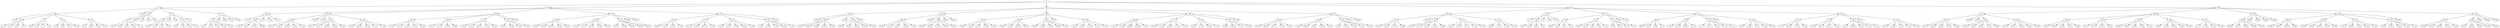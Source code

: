 strict digraph  {
	"'-140" -> "'-142";
	"'-140" -> "R-141";
	"'-140" -> "'-158";
	"'-140" -> "'-152";
	"'-140" -> "'-147";
	"'-346" -> "R-348";
	"'-346" -> "L-351";
	"'-346" -> "R-347";
	"'-346" -> "R-349";
	"'-346" -> "L-350";
	"'-79" -> "B-80";
	"'-79" -> "L-82";
	"'-79" -> "L-81";
	"'-79" -> "L-83";
	"'-85" -> "B-86";
	"'-85" -> "L-87";
	"'-85" -> "L-88";
	"'-85" -> "L-89";
	"'-85" -> "L-90";
	"'-2" -> "'-3";
	"'-2" -> "L-39";
	"'-2" -> "'-40";
	"'-2" -> "'-25";
	"'-2" -> "'-51";
	"'-182" -> "B-183";
	"'-182" -> "L-185";
	"'-182" -> "L-184";
	"'-182" -> "L-186";
	"'-423" -> "'-432";
	"'-423" -> "R-424";
	"'-423" -> "R-425";
	"'-423" -> "'-438";
	"'-423" -> "'-426";
	"'-74" -> "R-76";
	"'-74" -> "R-75";
	"'-74" -> "B-77";
	"'-74" -> "L-78";
	"'-283" -> "L-287";
	"'-283" -> "L-288";
	"'-283" -> "B-284";
	"'-283" -> "L-286";
	"'-283" -> "L-285";
	"'-432" -> "L-437";
	"'-432" -> "R-434";
	"'-432" -> "R-435";
	"'-432" -> "L-436";
	"'-432" -> "R-433";
	"'-142" -> "R-145";
	"'-142" -> "R-144";
	"'-142" -> "R-143";
	"'-142" -> "B-146";
	"'-297" -> "R-298";
	"'-297" -> "L-301";
	"'-297" -> "L-302";
	"'-297" -> "R-299";
	"'-297" -> "L-300";
	"'-352" -> "R-354";
	"'-352" -> "'-362";
	"'-352" -> "R-353";
	"'-352" -> "'-356";
	"'-352" -> "R-355";
	"'-259" -> "L-264";
	"'-259" -> "L-263";
	"'-259" -> "R-260";
	"'-259" -> "B-262";
	"'-259" -> "R-261";
	"'-165" -> "L-173";
	"'-165" -> "'-166";
	"'-165" -> "L-172";
	"'-165" -> "L-174";
	"'-165" -> "L-171";
	"'-3" -> "L-4";
	"'-3" -> "'-10";
	"'-3" -> "'-5";
	"'-3" -> "'-15";
	"'-3" -> "'-20";
	"'-217" -> "L-219";
	"'-217" -> "L-221";
	"'-217" -> "L-220";
	"'-217" -> "L-222";
	"'-217" -> "R-218";
	"'-164" -> "'-165";
	"'-164" -> "'-223";
	"'-164" -> "'-199";
	"'-164" -> "'-244";
	"'-164" -> "'-175";
	"'-238" -> "R-240";
	"'-238" -> "L-243";
	"'-238" -> "R-239";
	"'-238" -> "L-241";
	"'-238" -> "L-242";
	"'-400" -> "B-404";
	"'-400" -> "R-402";
	"'-400" -> "R-403";
	"'-400" -> "R-401";
	"'-94" -> "B-96";
	"'-94" -> "R-95";
	"'-94" -> "L-98";
	"'-94" -> "L-97";
	"'-465" -> "R-466";
	"'-465" -> "B-470";
	"'-465" -> "R-468";
	"'-465" -> "R-469";
	"'-465" -> "R-467";
	"'-336" -> "'-346";
	"'-336" -> "R-338";
	"'-336" -> "'-340";
	"'-336" -> "R-339";
	"'-336" -> "R-337";
	"'-166" -> "L-169";
	"'-166" -> "L-170";
	"'-166" -> "R-167";
	"'-166" -> "B-168";
	"'-10" -> "L-14";
	"'-10" -> "L-13";
	"'-10" -> "B-12";
	"'-10" -> "R-11";
	"'-63" -> "L-71";
	"'-63" -> "'-64";
	"'-63" -> "L-72";
	"'-63" -> "L-69";
	"'-63" -> "L-70";
	"'-454" -> "B-458";
	"'-454" -> "R-455";
	"'-454" -> "R-456";
	"'-454" -> "R-457";
	"'-454" -> "L-459";
	"'-253" -> "L-258";
	"'-253" -> "L-257";
	"'-253" -> "R-255";
	"'-253" -> "R-256";
	"'-253" -> "R-254";
	"'-73" -> "'-79";
	"'-73" -> "'-85";
	"'-73" -> "'-74";
	"'-73" -> "L-91";
	"'-73" -> "L-84";
	"'-438" -> "R-440";
	"'-438" -> "L-443";
	"'-438" -> "B-441";
	"'-438" -> "L-442";
	"'-438" -> "R-439";
	"'-99" -> "L-102";
	"'-99" -> "L-101";
	"'-99" -> "B-100";
	"'-99" -> "L-103";
	"'-318" -> "R-320";
	"'-318" -> "B-322";
	"'-318" -> "R-321";
	"'-318" -> "R-319";
	"'-318" -> "L-323";
	"'-265" -> "'-352";
	"'-265" -> "'-336";
	"'-265" -> "'-290";
	"'-265" -> "'-266";
	"'-265" -> "'-315";
	"'-206" -> "R-207";
	"'-206" -> "L-210";
	"'-206" -> "L-209";
	"'-206" -> "B-208";
	"'-386" -> "L-390";
	"'-386" -> "R-387";
	"'-386" -> "L-388";
	"'-386" -> "L-391";
	"'-386" -> "L-389";
	"'-5" -> "B-6";
	"'-5" -> "L-8";
	"'-5" -> "L-7";
	"'-5" -> "L-9";
	"'-64" -> "L-68";
	"'-64" -> "L-66";
	"'-64" -> "B-65";
	"'-64" -> "L-67";
	"'-177" -> "R-178";
	"'-177" -> "L-180";
	"'-177" -> "B-179";
	"'-177" -> "L-181";
	"'-123" -> "L-127";
	"'-123" -> "R-124";
	"'-123" -> "L-126";
	"'-123" -> "L-125";
	"'-118" -> "R-120";
	"'-118" -> "R-119";
	"'-118" -> "B-121";
	"'-118" -> "L-122";
	"'-370" -> "R-372";
	"'-370" -> "R-373";
	"'-370" -> "R-371";
	"'-370" -> "B-374";
	"'-247" -> "B-252";
	"'-247" -> "R-250";
	"'-247" -> "R-248";
	"'-247" -> "R-249";
	"'-247" -> "R-251";
	"'-392" -> "B-393";
	"'-392" -> "L-394";
	"'-392" -> "L-396";
	"'-392" -> "L-395";
	"'-392" -> "L-397";
	"'-362" -> "L-367";
	"'-362" -> "R-363";
	"'-362" -> "B-366";
	"'-362" -> "R-365";
	"'-362" -> "R-364";
	"'-211" -> "L-216";
	"'-211" -> "L-215";
	"'-211" -> "R-212";
	"'-211" -> "L-214";
	"'-211" -> "R-213";
	"'-448" -> "R-452";
	"'-448" -> "B-453";
	"'-448" -> "R-449";
	"'-448" -> "R-450";
	"'-448" -> "R-451";
	"'-380" -> "L-384";
	"'-380" -> "L-383";
	"'-380" -> "R-381";
	"'-380" -> "L-385";
	"'-380" -> "L-382";
	"'-340" -> "B-344";
	"'-340" -> "R-342";
	"'-340" -> "L-345";
	"'-340" -> "R-343";
	"'-340" -> "R-341";
	"'-277" -> "R-278";
	"'-277" -> "L-282";
	"'-277" -> "L-280";
	"'-277" -> "L-281";
	"'-277" -> "L-279";
	"'-324" -> "L-328";
	"'-324" -> "R-326";
	"'-324" -> "B-327";
	"'-324" -> "R-325";
	"'-324" -> "L-329";
	"'-292" -> "R-294";
	"'-292" -> "L-296";
	"'-292" -> "B-295";
	"'-292" -> "R-293";
	"'-223" -> "'-238";
	"'-223" -> "R-225";
	"'-223" -> "R-224";
	"'-223" -> "'-226";
	"'-223" -> "'-232";
	"'-405" -> "R-408";
	"'-405" -> "L-409";
	"'-405" -> "R-407";
	"'-405" -> "L-410";
	"'-405" -> "R-406";
	"'-1" -> "'-2";
	"'-1" -> "'-164";
	"'-1" -> "'-265";
	"'-1" -> "'-62";
	"'-1" -> "'-368";
	"'-369" -> "'-386";
	"'-369" -> "'-370";
	"'-369" -> "'-392";
	"'-369" -> "'-380";
	"'-369" -> "'-375";
	"'-92" -> "'-94";
	"'-92" -> "'-99";
	"'-92" -> "'-110";
	"'-92" -> "R-93";
	"'-92" -> "'-104";
	"'-158" -> "L-163";
	"'-158" -> "L-162";
	"'-158" -> "R-159";
	"'-158" -> "L-161";
	"'-158" -> "B-160";
	"'-460" -> "'-465";
	"'-460" -> "R-461";
	"'-460" -> "R-462";
	"'-460" -> "R-463";
	"'-460" -> "R-464";
	"'-41" -> "L-43";
	"'-41" -> "R-46";
	"'-41" -> "B-45";
	"'-41" -> "L-44";
	"'-41" -> "L-42";
	"'-201" -> "R-202";
	"'-201" -> "R-204";
	"'-201" -> "L-205";
	"'-201" -> "R-203";
	"'-398" -> "'-400";
	"'-398" -> "'-405";
	"'-398" -> "'-417";
	"'-398" -> "'-411";
	"'-398" -> "R-399";
	"'-330" -> "R-332";
	"'-330" -> "R-331";
	"'-330" -> "L-335";
	"'-330" -> "L-334";
	"'-330" -> "L-333";
	"'-193" -> "L-196";
	"'-193" -> "L-195";
	"'-193" -> "L-197";
	"'-193" -> "R-194";
	"'-193" -> "L-198";
	"'-110" -> "L-113";
	"'-110" -> "R-111";
	"'-110" -> "L-115";
	"'-110" -> "L-114";
	"'-110" -> "L-112";
	"'-303" -> "R-304";
	"'-303" -> "L-308";
	"'-303" -> "L-306";
	"'-303" -> "B-305";
	"'-303" -> "L-307";
	"'-417" -> "L-421";
	"'-417" -> "B-419";
	"'-417" -> "L-422";
	"'-417" -> "R-418";
	"'-417" -> "L-420";
	"'-356" -> "R-360";
	"'-356" -> "B-361";
	"'-356" -> "R-357";
	"'-356" -> "R-358";
	"'-356" -> "R-359";
	"'-52" -> "B-57";
	"'-52" -> "L-54";
	"'-52" -> "L-53";
	"'-52" -> "L-55";
	"'-52" -> "L-56";
	"'-272" -> "L-276";
	"'-272" -> "L-274";
	"'-272" -> "B-273";
	"'-272" -> "L-275";
	"'-62" -> "'-140";
	"'-62" -> "'-63";
	"'-62" -> "'-73";
	"'-62" -> "'-92";
	"'-62" -> "'-116";
	"'-267" -> "R-269";
	"'-267" -> "B-270";
	"'-267" -> "L-271";
	"'-267" -> "R-268";
	"'-128" -> "L-133";
	"'-128" -> "B-130";
	"'-128" -> "R-129";
	"'-128" -> "L-132";
	"'-128" -> "L-131";
	"'-368" -> "'-423";
	"'-368" -> "'-369";
	"'-368" -> "'-460";
	"'-368" -> "'-398";
	"'-368" -> "'-444";
	"'-116" -> "'-123";
	"'-116" -> "'-118";
	"'-116" -> "R-117";
	"'-116" -> "'-128";
	"'-116" -> "'-134";
	"'-152" -> "R-154";
	"'-152" -> "R-153";
	"'-152" -> "L-157";
	"'-152" -> "L-156";
	"'-152" -> "L-155";
	"'-15" -> "L-19";
	"'-15" -> "B-18";
	"'-15" -> "R-17";
	"'-15" -> "R-16";
	"'-29" -> "B-30";
	"'-29" -> "L-31";
	"'-29" -> "L-32";
	"'-29" -> "L-33";
	"'-40" -> "L-48";
	"'-40" -> "L-49";
	"'-40" -> "'-41";
	"'-40" -> "L-50";
	"'-40" -> "L-47";
	"'-187" -> "L-192";
	"'-187" -> "L-189";
	"'-187" -> "L-190";
	"'-187" -> "R-188";
	"'-187" -> "L-191";
	"'-25" -> "L-28";
	"'-25" -> "L-26";
	"'-25" -> "'-29";
	"'-25" -> "'-34";
	"'-25" -> "L-27";
	"'-199" -> "'-217";
	"'-199" -> "'-206";
	"'-199" -> "'-211";
	"'-199" -> "'-201";
	"'-199" -> "R-200";
	"'-244" -> "'-259";
	"'-244" -> "'-253";
	"'-244" -> "'-247";
	"'-244" -> "R-246";
	"'-244" -> "R-245";
	"'-290" -> "R-291";
	"'-290" -> "'-297";
	"'-290" -> "'-292";
	"'-290" -> "'-303";
	"'-290" -> "'-309";
	"'-426" -> "R-429";
	"'-426" -> "R-427";
	"'-426" -> "R-428";
	"'-426" -> "B-431";
	"'-426" -> "R-430";
	"'-266" -> "'-283";
	"'-266" -> "L-289";
	"'-266" -> "'-277";
	"'-266" -> "'-272";
	"'-266" -> "'-267";
	"'-315" -> "'-318";
	"'-315" -> "'-324";
	"'-315" -> "'-330";
	"'-315" -> "R-317";
	"'-315" -> "R-316";
	"'-34" -> "R-35";
	"'-34" -> "L-38";
	"'-34" -> "L-36";
	"'-34" -> "L-37";
	"'-375" -> "L-377";
	"'-375" -> "L-379";
	"'-375" -> "L-378";
	"'-375" -> "R-376";
	"'-134" -> "R-135";
	"'-134" -> "L-136";
	"'-134" -> "L-138";
	"'-134" -> "L-137";
	"'-134" -> "L-139";
	"'-175" -> "'-182";
	"'-175" -> "'-177";
	"'-175" -> "'-193";
	"'-175" -> "R-176";
	"'-175" -> "'-187";
	"'-147" -> "R-149";
	"'-147" -> "L-151";
	"'-147" -> "L-150";
	"'-147" -> "R-148";
	"'-411" -> "L-416";
	"'-411" -> "R-413";
	"'-411" -> "R-412";
	"'-411" -> "L-414";
	"'-411" -> "L-415";
	"'-20" -> "R-21";
	"'-20" -> "R-23";
	"'-20" -> "B-24";
	"'-20" -> "R-22";
	"'-444" -> "R-445";
	"'-444" -> "R-447";
	"'-444" -> "'-454";
	"'-444" -> "'-448";
	"'-444" -> "R-446";
	"'-104" -> "L-106";
	"'-104" -> "L-108";
	"'-104" -> "L-107";
	"'-104" -> "L-109";
	"'-104" -> "R-105";
	"'-226" -> "R-227";
	"'-226" -> "L-231";
	"'-226" -> "R-228";
	"'-226" -> "B-230";
	"'-226" -> "R-229";
	"'-51" -> "L-59";
	"'-51" -> "L-60";
	"'-51" -> "'-52";
	"'-51" -> "L-61";
	"'-51" -> "L-58";
	"'-309" -> "L-314";
	"'-309" -> "R-310";
	"'-309" -> "L-313";
	"'-309" -> "L-311";
	"'-309" -> "L-312";
	"'-232" -> "R-234";
	"'-232" -> "R-233";
	"'-232" -> "B-235";
	"'-232" -> "L-237";
	"'-232" -> "L-236";
}
